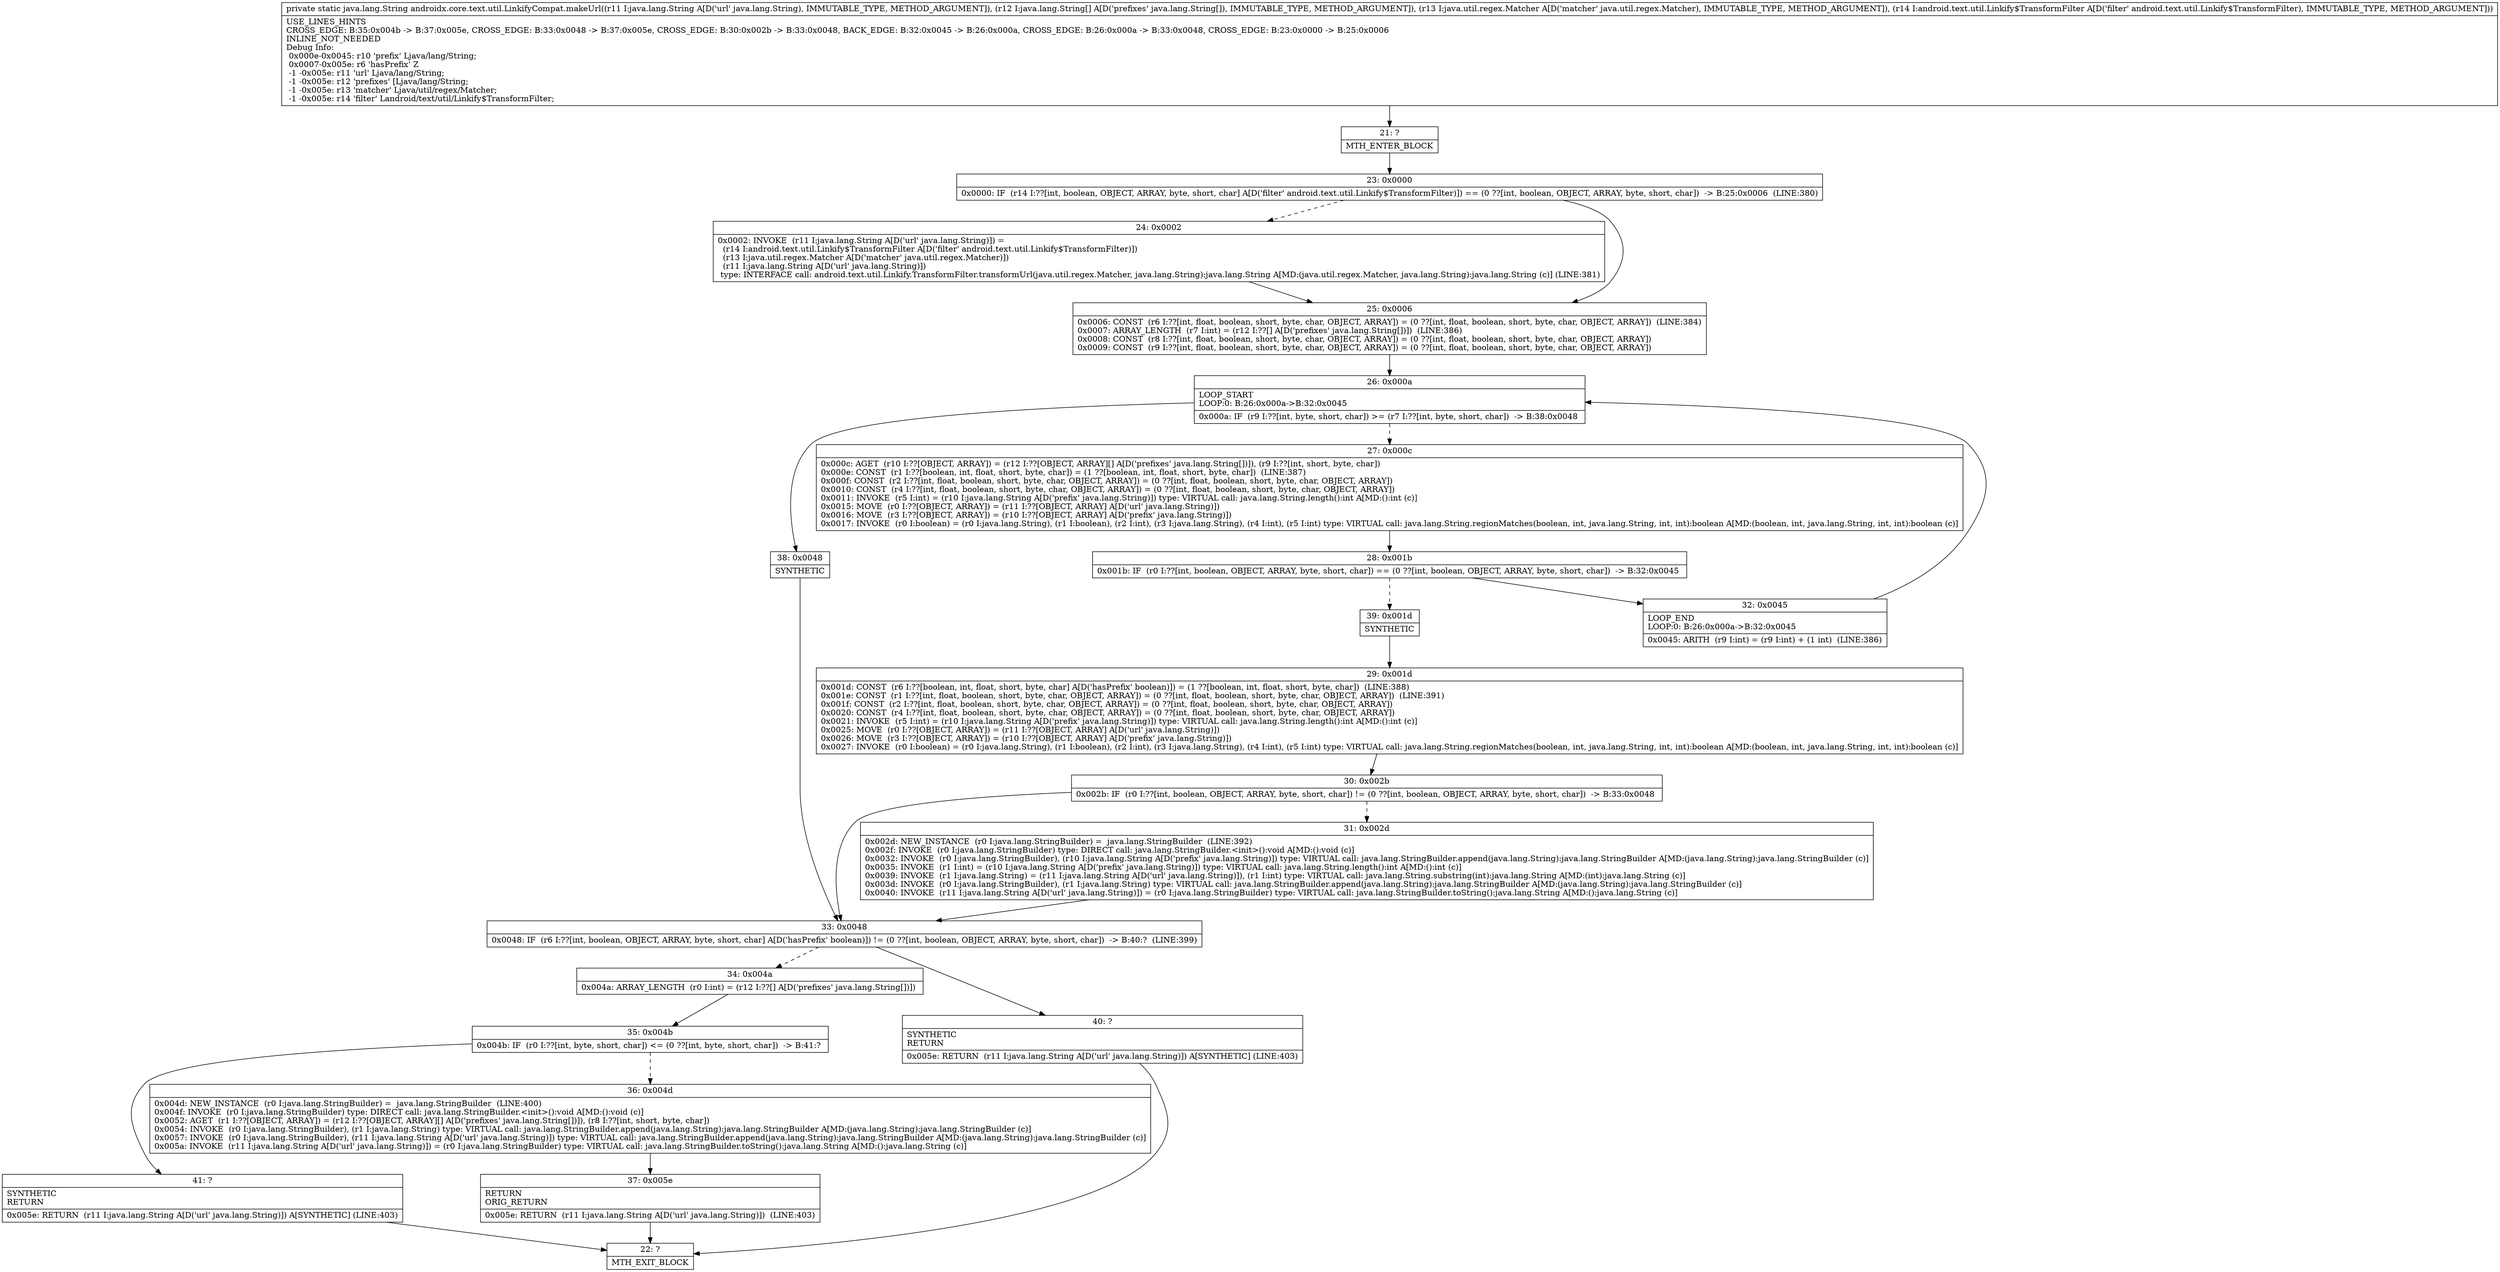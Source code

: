 digraph "CFG forandroidx.core.text.util.LinkifyCompat.makeUrl(Ljava\/lang\/String;[Ljava\/lang\/String;Ljava\/util\/regex\/Matcher;Landroid\/text\/util\/Linkify$TransformFilter;)Ljava\/lang\/String;" {
Node_21 [shape=record,label="{21\:\ ?|MTH_ENTER_BLOCK\l}"];
Node_23 [shape=record,label="{23\:\ 0x0000|0x0000: IF  (r14 I:??[int, boolean, OBJECT, ARRAY, byte, short, char] A[D('filter' android.text.util.Linkify$TransformFilter)]) == (0 ??[int, boolean, OBJECT, ARRAY, byte, short, char])  \-\> B:25:0x0006  (LINE:380)\l}"];
Node_24 [shape=record,label="{24\:\ 0x0002|0x0002: INVOKE  (r11 I:java.lang.String A[D('url' java.lang.String)]) = \l  (r14 I:android.text.util.Linkify$TransformFilter A[D('filter' android.text.util.Linkify$TransformFilter)])\l  (r13 I:java.util.regex.Matcher A[D('matcher' java.util.regex.Matcher)])\l  (r11 I:java.lang.String A[D('url' java.lang.String)])\l type: INTERFACE call: android.text.util.Linkify.TransformFilter.transformUrl(java.util.regex.Matcher, java.lang.String):java.lang.String A[MD:(java.util.regex.Matcher, java.lang.String):java.lang.String (c)] (LINE:381)\l}"];
Node_25 [shape=record,label="{25\:\ 0x0006|0x0006: CONST  (r6 I:??[int, float, boolean, short, byte, char, OBJECT, ARRAY]) = (0 ??[int, float, boolean, short, byte, char, OBJECT, ARRAY])  (LINE:384)\l0x0007: ARRAY_LENGTH  (r7 I:int) = (r12 I:??[] A[D('prefixes' java.lang.String[])])  (LINE:386)\l0x0008: CONST  (r8 I:??[int, float, boolean, short, byte, char, OBJECT, ARRAY]) = (0 ??[int, float, boolean, short, byte, char, OBJECT, ARRAY]) \l0x0009: CONST  (r9 I:??[int, float, boolean, short, byte, char, OBJECT, ARRAY]) = (0 ??[int, float, boolean, short, byte, char, OBJECT, ARRAY]) \l}"];
Node_26 [shape=record,label="{26\:\ 0x000a|LOOP_START\lLOOP:0: B:26:0x000a\-\>B:32:0x0045\l|0x000a: IF  (r9 I:??[int, byte, short, char]) \>= (r7 I:??[int, byte, short, char])  \-\> B:38:0x0048 \l}"];
Node_27 [shape=record,label="{27\:\ 0x000c|0x000c: AGET  (r10 I:??[OBJECT, ARRAY]) = (r12 I:??[OBJECT, ARRAY][] A[D('prefixes' java.lang.String[])]), (r9 I:??[int, short, byte, char]) \l0x000e: CONST  (r1 I:??[boolean, int, float, short, byte, char]) = (1 ??[boolean, int, float, short, byte, char])  (LINE:387)\l0x000f: CONST  (r2 I:??[int, float, boolean, short, byte, char, OBJECT, ARRAY]) = (0 ??[int, float, boolean, short, byte, char, OBJECT, ARRAY]) \l0x0010: CONST  (r4 I:??[int, float, boolean, short, byte, char, OBJECT, ARRAY]) = (0 ??[int, float, boolean, short, byte, char, OBJECT, ARRAY]) \l0x0011: INVOKE  (r5 I:int) = (r10 I:java.lang.String A[D('prefix' java.lang.String)]) type: VIRTUAL call: java.lang.String.length():int A[MD:():int (c)]\l0x0015: MOVE  (r0 I:??[OBJECT, ARRAY]) = (r11 I:??[OBJECT, ARRAY] A[D('url' java.lang.String)]) \l0x0016: MOVE  (r3 I:??[OBJECT, ARRAY]) = (r10 I:??[OBJECT, ARRAY] A[D('prefix' java.lang.String)]) \l0x0017: INVOKE  (r0 I:boolean) = (r0 I:java.lang.String), (r1 I:boolean), (r2 I:int), (r3 I:java.lang.String), (r4 I:int), (r5 I:int) type: VIRTUAL call: java.lang.String.regionMatches(boolean, int, java.lang.String, int, int):boolean A[MD:(boolean, int, java.lang.String, int, int):boolean (c)]\l}"];
Node_28 [shape=record,label="{28\:\ 0x001b|0x001b: IF  (r0 I:??[int, boolean, OBJECT, ARRAY, byte, short, char]) == (0 ??[int, boolean, OBJECT, ARRAY, byte, short, char])  \-\> B:32:0x0045 \l}"];
Node_32 [shape=record,label="{32\:\ 0x0045|LOOP_END\lLOOP:0: B:26:0x000a\-\>B:32:0x0045\l|0x0045: ARITH  (r9 I:int) = (r9 I:int) + (1 int)  (LINE:386)\l}"];
Node_39 [shape=record,label="{39\:\ 0x001d|SYNTHETIC\l}"];
Node_29 [shape=record,label="{29\:\ 0x001d|0x001d: CONST  (r6 I:??[boolean, int, float, short, byte, char] A[D('hasPrefix' boolean)]) = (1 ??[boolean, int, float, short, byte, char])  (LINE:388)\l0x001e: CONST  (r1 I:??[int, float, boolean, short, byte, char, OBJECT, ARRAY]) = (0 ??[int, float, boolean, short, byte, char, OBJECT, ARRAY])  (LINE:391)\l0x001f: CONST  (r2 I:??[int, float, boolean, short, byte, char, OBJECT, ARRAY]) = (0 ??[int, float, boolean, short, byte, char, OBJECT, ARRAY]) \l0x0020: CONST  (r4 I:??[int, float, boolean, short, byte, char, OBJECT, ARRAY]) = (0 ??[int, float, boolean, short, byte, char, OBJECT, ARRAY]) \l0x0021: INVOKE  (r5 I:int) = (r10 I:java.lang.String A[D('prefix' java.lang.String)]) type: VIRTUAL call: java.lang.String.length():int A[MD:():int (c)]\l0x0025: MOVE  (r0 I:??[OBJECT, ARRAY]) = (r11 I:??[OBJECT, ARRAY] A[D('url' java.lang.String)]) \l0x0026: MOVE  (r3 I:??[OBJECT, ARRAY]) = (r10 I:??[OBJECT, ARRAY] A[D('prefix' java.lang.String)]) \l0x0027: INVOKE  (r0 I:boolean) = (r0 I:java.lang.String), (r1 I:boolean), (r2 I:int), (r3 I:java.lang.String), (r4 I:int), (r5 I:int) type: VIRTUAL call: java.lang.String.regionMatches(boolean, int, java.lang.String, int, int):boolean A[MD:(boolean, int, java.lang.String, int, int):boolean (c)]\l}"];
Node_30 [shape=record,label="{30\:\ 0x002b|0x002b: IF  (r0 I:??[int, boolean, OBJECT, ARRAY, byte, short, char]) != (0 ??[int, boolean, OBJECT, ARRAY, byte, short, char])  \-\> B:33:0x0048 \l}"];
Node_31 [shape=record,label="{31\:\ 0x002d|0x002d: NEW_INSTANCE  (r0 I:java.lang.StringBuilder) =  java.lang.StringBuilder  (LINE:392)\l0x002f: INVOKE  (r0 I:java.lang.StringBuilder) type: DIRECT call: java.lang.StringBuilder.\<init\>():void A[MD:():void (c)]\l0x0032: INVOKE  (r0 I:java.lang.StringBuilder), (r10 I:java.lang.String A[D('prefix' java.lang.String)]) type: VIRTUAL call: java.lang.StringBuilder.append(java.lang.String):java.lang.StringBuilder A[MD:(java.lang.String):java.lang.StringBuilder (c)]\l0x0035: INVOKE  (r1 I:int) = (r10 I:java.lang.String A[D('prefix' java.lang.String)]) type: VIRTUAL call: java.lang.String.length():int A[MD:():int (c)]\l0x0039: INVOKE  (r1 I:java.lang.String) = (r11 I:java.lang.String A[D('url' java.lang.String)]), (r1 I:int) type: VIRTUAL call: java.lang.String.substring(int):java.lang.String A[MD:(int):java.lang.String (c)]\l0x003d: INVOKE  (r0 I:java.lang.StringBuilder), (r1 I:java.lang.String) type: VIRTUAL call: java.lang.StringBuilder.append(java.lang.String):java.lang.StringBuilder A[MD:(java.lang.String):java.lang.StringBuilder (c)]\l0x0040: INVOKE  (r11 I:java.lang.String A[D('url' java.lang.String)]) = (r0 I:java.lang.StringBuilder) type: VIRTUAL call: java.lang.StringBuilder.toString():java.lang.String A[MD:():java.lang.String (c)]\l}"];
Node_33 [shape=record,label="{33\:\ 0x0048|0x0048: IF  (r6 I:??[int, boolean, OBJECT, ARRAY, byte, short, char] A[D('hasPrefix' boolean)]) != (0 ??[int, boolean, OBJECT, ARRAY, byte, short, char])  \-\> B:40:?  (LINE:399)\l}"];
Node_34 [shape=record,label="{34\:\ 0x004a|0x004a: ARRAY_LENGTH  (r0 I:int) = (r12 I:??[] A[D('prefixes' java.lang.String[])]) \l}"];
Node_35 [shape=record,label="{35\:\ 0x004b|0x004b: IF  (r0 I:??[int, byte, short, char]) \<= (0 ??[int, byte, short, char])  \-\> B:41:? \l}"];
Node_36 [shape=record,label="{36\:\ 0x004d|0x004d: NEW_INSTANCE  (r0 I:java.lang.StringBuilder) =  java.lang.StringBuilder  (LINE:400)\l0x004f: INVOKE  (r0 I:java.lang.StringBuilder) type: DIRECT call: java.lang.StringBuilder.\<init\>():void A[MD:():void (c)]\l0x0052: AGET  (r1 I:??[OBJECT, ARRAY]) = (r12 I:??[OBJECT, ARRAY][] A[D('prefixes' java.lang.String[])]), (r8 I:??[int, short, byte, char]) \l0x0054: INVOKE  (r0 I:java.lang.StringBuilder), (r1 I:java.lang.String) type: VIRTUAL call: java.lang.StringBuilder.append(java.lang.String):java.lang.StringBuilder A[MD:(java.lang.String):java.lang.StringBuilder (c)]\l0x0057: INVOKE  (r0 I:java.lang.StringBuilder), (r11 I:java.lang.String A[D('url' java.lang.String)]) type: VIRTUAL call: java.lang.StringBuilder.append(java.lang.String):java.lang.StringBuilder A[MD:(java.lang.String):java.lang.StringBuilder (c)]\l0x005a: INVOKE  (r11 I:java.lang.String A[D('url' java.lang.String)]) = (r0 I:java.lang.StringBuilder) type: VIRTUAL call: java.lang.StringBuilder.toString():java.lang.String A[MD:():java.lang.String (c)]\l}"];
Node_37 [shape=record,label="{37\:\ 0x005e|RETURN\lORIG_RETURN\l|0x005e: RETURN  (r11 I:java.lang.String A[D('url' java.lang.String)])  (LINE:403)\l}"];
Node_22 [shape=record,label="{22\:\ ?|MTH_EXIT_BLOCK\l}"];
Node_41 [shape=record,label="{41\:\ ?|SYNTHETIC\lRETURN\l|0x005e: RETURN  (r11 I:java.lang.String A[D('url' java.lang.String)]) A[SYNTHETIC] (LINE:403)\l}"];
Node_40 [shape=record,label="{40\:\ ?|SYNTHETIC\lRETURN\l|0x005e: RETURN  (r11 I:java.lang.String A[D('url' java.lang.String)]) A[SYNTHETIC] (LINE:403)\l}"];
Node_38 [shape=record,label="{38\:\ 0x0048|SYNTHETIC\l}"];
MethodNode[shape=record,label="{private static java.lang.String androidx.core.text.util.LinkifyCompat.makeUrl((r11 I:java.lang.String A[D('url' java.lang.String), IMMUTABLE_TYPE, METHOD_ARGUMENT]), (r12 I:java.lang.String[] A[D('prefixes' java.lang.String[]), IMMUTABLE_TYPE, METHOD_ARGUMENT]), (r13 I:java.util.regex.Matcher A[D('matcher' java.util.regex.Matcher), IMMUTABLE_TYPE, METHOD_ARGUMENT]), (r14 I:android.text.util.Linkify$TransformFilter A[D('filter' android.text.util.Linkify$TransformFilter), IMMUTABLE_TYPE, METHOD_ARGUMENT]))  | USE_LINES_HINTS\lCROSS_EDGE: B:35:0x004b \-\> B:37:0x005e, CROSS_EDGE: B:33:0x0048 \-\> B:37:0x005e, CROSS_EDGE: B:30:0x002b \-\> B:33:0x0048, BACK_EDGE: B:32:0x0045 \-\> B:26:0x000a, CROSS_EDGE: B:26:0x000a \-\> B:33:0x0048, CROSS_EDGE: B:23:0x0000 \-\> B:25:0x0006\lINLINE_NOT_NEEDED\lDebug Info:\l  0x000e\-0x0045: r10 'prefix' Ljava\/lang\/String;\l  0x0007\-0x005e: r6 'hasPrefix' Z\l  \-1 \-0x005e: r11 'url' Ljava\/lang\/String;\l  \-1 \-0x005e: r12 'prefixes' [Ljava\/lang\/String;\l  \-1 \-0x005e: r13 'matcher' Ljava\/util\/regex\/Matcher;\l  \-1 \-0x005e: r14 'filter' Landroid\/text\/util\/Linkify$TransformFilter;\l}"];
MethodNode -> Node_21;Node_21 -> Node_23;
Node_23 -> Node_24[style=dashed];
Node_23 -> Node_25;
Node_24 -> Node_25;
Node_25 -> Node_26;
Node_26 -> Node_27[style=dashed];
Node_26 -> Node_38;
Node_27 -> Node_28;
Node_28 -> Node_32;
Node_28 -> Node_39[style=dashed];
Node_32 -> Node_26;
Node_39 -> Node_29;
Node_29 -> Node_30;
Node_30 -> Node_31[style=dashed];
Node_30 -> Node_33;
Node_31 -> Node_33;
Node_33 -> Node_34[style=dashed];
Node_33 -> Node_40;
Node_34 -> Node_35;
Node_35 -> Node_36[style=dashed];
Node_35 -> Node_41;
Node_36 -> Node_37;
Node_37 -> Node_22;
Node_41 -> Node_22;
Node_40 -> Node_22;
Node_38 -> Node_33;
}

